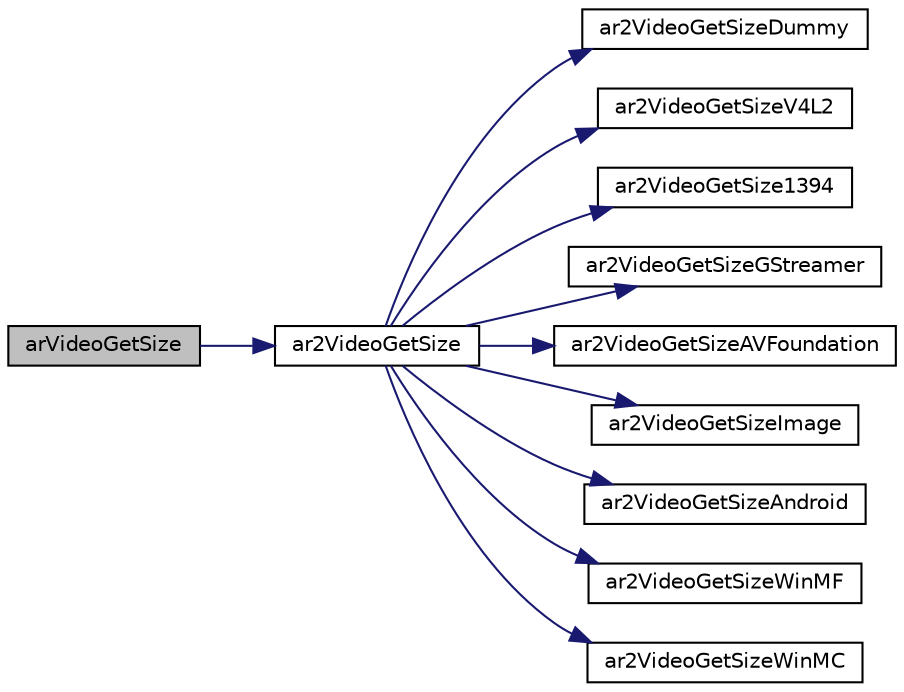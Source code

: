 digraph "arVideoGetSize"
{
 // INTERACTIVE_SVG=YES
  edge [fontname="Helvetica",fontsize="10",labelfontname="Helvetica",labelfontsize="10"];
  node [fontname="Helvetica",fontsize="10",shape=record];
  rankdir="LR";
  Node1 [label="arVideoGetSize",height=0.2,width=0.4,color="black", fillcolor="grey75", style="filled", fontcolor="black"];
  Node1 -> Node2 [color="midnightblue",fontsize="10",style="solid",fontname="Helvetica"];
  Node2 [label="ar2VideoGetSize",height=0.2,width=0.4,color="black", fillcolor="white", style="filled",URL="$video_8h.html#acc68e2c988415c0e4140eb6a7e282ea5"];
  Node2 -> Node3 [color="midnightblue",fontsize="10",style="solid",fontname="Helvetica"];
  Node3 [label="ar2VideoGetSizeDummy",height=0.2,width=0.4,color="black", fillcolor="white", style="filled",URL="$video_dummy_8h.html#a98be3ece55a3751acf6653ccd4d76c57"];
  Node2 -> Node4 [color="midnightblue",fontsize="10",style="solid",fontname="Helvetica"];
  Node4 [label="ar2VideoGetSizeV4L2",height=0.2,width=0.4,color="black", fillcolor="white", style="filled",URL="$video_v4_l2_8h.html#a4cd15e53200db9db8334fa4c42fc1b56"];
  Node2 -> Node5 [color="midnightblue",fontsize="10",style="solid",fontname="Helvetica"];
  Node5 [label="ar2VideoGetSize1394",height=0.2,width=0.4,color="black", fillcolor="white", style="filled",URL="$video1394_8h.html#a8edcf3e75cdc9d9a0a46e5c949fe024c"];
  Node2 -> Node6 [color="midnightblue",fontsize="10",style="solid",fontname="Helvetica"];
  Node6 [label="ar2VideoGetSizeGStreamer",height=0.2,width=0.4,color="black", fillcolor="white", style="filled",URL="$video_g_streamer_8h.html#aa84189152d651e38fa85b0986e684ce8"];
  Node2 -> Node7 [color="midnightblue",fontsize="10",style="solid",fontname="Helvetica"];
  Node7 [label="ar2VideoGetSizeAVFoundation",height=0.2,width=0.4,color="black", fillcolor="white", style="filled",URL="$video_a_v_foundation_8h.html#a039c73ba8a3e6ec85abe801637b2be6f"];
  Node2 -> Node8 [color="midnightblue",fontsize="10",style="solid",fontname="Helvetica"];
  Node8 [label="ar2VideoGetSizeImage",height=0.2,width=0.4,color="black", fillcolor="white", style="filled",URL="$video_image_8h.html#a0faf54541ccba547d219e20002c36302"];
  Node2 -> Node9 [color="midnightblue",fontsize="10",style="solid",fontname="Helvetica"];
  Node9 [label="ar2VideoGetSizeAndroid",height=0.2,width=0.4,color="black", fillcolor="white", style="filled",URL="$video_android_8h.html#aafb49599502c8ce1d9f2c360cbb86caa"];
  Node2 -> Node10 [color="midnightblue",fontsize="10",style="solid",fontname="Helvetica"];
  Node10 [label="ar2VideoGetSizeWinMF",height=0.2,width=0.4,color="black", fillcolor="white", style="filled",URL="$video_windows_media_foundation_8h.html#a670364f7f40df32ad511d1316453c2fd"];
  Node2 -> Node11 [color="midnightblue",fontsize="10",style="solid",fontname="Helvetica"];
  Node11 [label="ar2VideoGetSizeWinMC",height=0.2,width=0.4,color="black", fillcolor="white", style="filled",URL="$video_windows_media_capture_8h.html#a807da9f971ea25ef248a4ece4593ab9d"];
}
